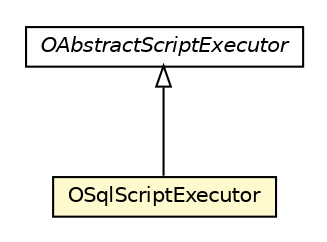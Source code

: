 #!/usr/local/bin/dot
#
# Class diagram 
# Generated by UMLGraph version R5_6-24-gf6e263 (http://www.umlgraph.org/)
#

digraph G {
	edge [fontname="Helvetica",fontsize=10,labelfontname="Helvetica",labelfontsize=10];
	node [fontname="Helvetica",fontsize=10,shape=plaintext];
	nodesep=0.25;
	ranksep=0.5;
	// com.orientechnologies.orient.core.command.OSqlScriptExecutor
	c7182420 [label=<<table title="com.orientechnologies.orient.core.command.OSqlScriptExecutor" border="0" cellborder="1" cellspacing="0" cellpadding="2" port="p" bgcolor="lemonChiffon" href="./OSqlScriptExecutor.html">
		<tr><td><table border="0" cellspacing="0" cellpadding="1">
<tr><td align="center" balign="center"> OSqlScriptExecutor </td></tr>
		</table></td></tr>
		</table>>, URL="./OSqlScriptExecutor.html", fontname="Helvetica", fontcolor="black", fontsize=10.0];
	// com.orientechnologies.orient.core.command.traverse.OAbstractScriptExecutor
	c7182426 [label=<<table title="com.orientechnologies.orient.core.command.traverse.OAbstractScriptExecutor" border="0" cellborder="1" cellspacing="0" cellpadding="2" port="p" href="./traverse/OAbstractScriptExecutor.html">
		<tr><td><table border="0" cellspacing="0" cellpadding="1">
<tr><td align="center" balign="center"><font face="Helvetica-Oblique"> OAbstractScriptExecutor </font></td></tr>
		</table></td></tr>
		</table>>, URL="./traverse/OAbstractScriptExecutor.html", fontname="Helvetica", fontcolor="black", fontsize=10.0];
	//com.orientechnologies.orient.core.command.OSqlScriptExecutor extends com.orientechnologies.orient.core.command.traverse.OAbstractScriptExecutor
	c7182426:p -> c7182420:p [dir=back,arrowtail=empty];
}

